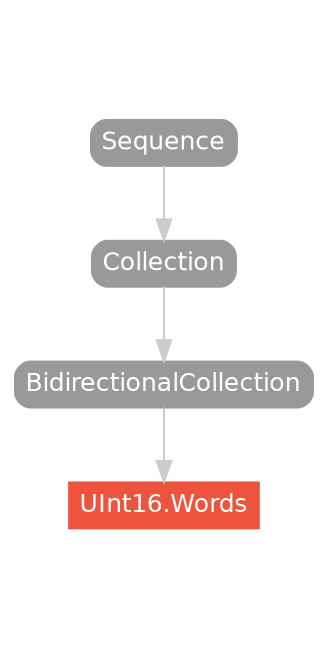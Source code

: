strict digraph "UInt16.Words - Type Hierarchy - SwiftDoc.org" {
    pad="0.1,0.8"
    node [shape=box, style="filled,rounded", color="#999999", fillcolor="#999999", fontcolor=white, fontname=Helvetica, fontnames="Helvetica,sansserif", fontsize=12, margin="0.07,0.05", height="0.3"]
    edge [color="#cccccc"]
    "BidirectionalCollection" [URL="/protocol/BidirectionalCollection/hierarchy/"]
    "Collection" [URL="/protocol/Collection/hierarchy/"]
    "Sequence" [URL="/protocol/Sequence/hierarchy/"]
    "UInt16.Words" [URL="/type/UInt16.Words/", style="filled", fillcolor="#ee543d", color="#ee543d"]    "BidirectionalCollection" -> "UInt16.Words"
    "Collection" -> "BidirectionalCollection"
    "Sequence" -> "Collection"
    subgraph Types {
        rank = max; "UInt16.Words";
    }
}
